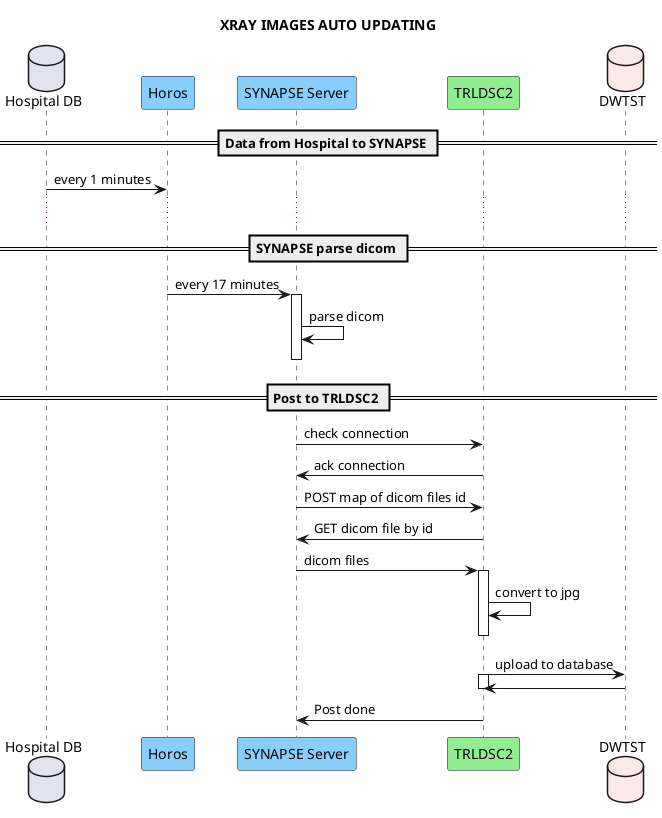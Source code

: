 @startuml sequence
title XRAY IMAGES AUTO UPDATING

database "Hospital DB" as HD
participant "Horos" as Horos #LightSkyBlue
participant "SYNAPSE Server" as SS #LightSkyBlue
participant "TRLDSC2" as TR #LightGreen
database "DWTST" as DWTST #fbe9e7

== Data from Hospital to SYNAPSE ==

HD -> Horos : every 1 minutes
...
== SYNAPSE parse dicom ==

Horos -> SS : every 17 minutes
activate SS
SS -> SS : parse dicom
SS -[hidden]> SS
deactivate SS


== Post to TRLDSC2 ==
SS -> TR : check connection
TR -> SS : ack connection

SS -> TR : POST map of dicom files id
TR -> SS : GET dicom file by id
SS -> TR : dicom files

activate TR
TR -> TR : convert to jpg
TR -[hidden]> TR
deactivate TR

TR -> DWTST : upload to database
activate TR
DWTST -> TR
deactivate TR
TR -> SS : Post done


@enduml